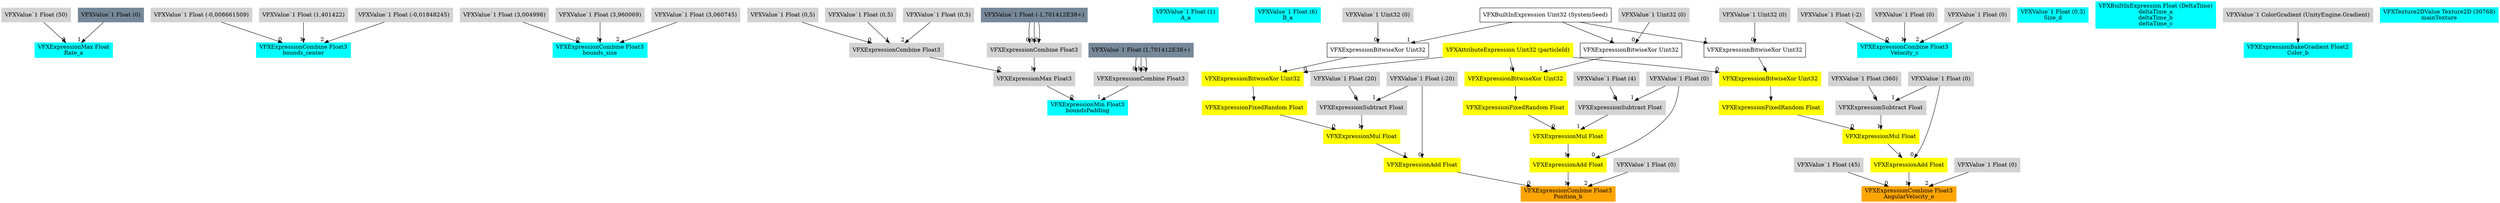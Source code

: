 digraph G {
node0 [shape="box" color="cyan" style="filled" label="VFXExpressionMax Float
Rate_a"]
node1 [shape="box" color="lightgray" style="filled" label="VFXValue`1 Float (50)"]
node2 [shape="box" color="lightslategray" style="filled" label="VFXValue`1 Float (0)"]
node3 [shape="box" color="cyan" style="filled" label="VFXExpressionCombine Float3
bounds_center"]
node4 [shape="box" color="lightgray" style="filled" label="VFXValue`1 Float (-0,008661509)"]
node5 [shape="box" color="lightgray" style="filled" label="VFXValue`1 Float (1,401422)"]
node6 [shape="box" color="lightgray" style="filled" label="VFXValue`1 Float (-0,01848245)"]
node7 [shape="box" color="cyan" style="filled" label="VFXExpressionCombine Float3
bounds_size"]
node8 [shape="box" color="lightgray" style="filled" label="VFXValue`1 Float (3,004998)"]
node9 [shape="box" color="lightgray" style="filled" label="VFXValue`1 Float (3,960069)"]
node10 [shape="box" color="lightgray" style="filled" label="VFXValue`1 Float (3,060745)"]
node11 [shape="box" color="cyan" style="filled" label="VFXExpressionMin Float3
boundsPadding"]
node12 [shape="box" color="lightgray" style="filled" label="VFXExpressionMax Float3"]
node13 [shape="box" color="lightgray" style="filled" label="VFXExpressionCombine Float3"]
node14 [shape="box" color="lightgray" style="filled" label="VFXValue`1 Float (0,5)"]
node15 [shape="box" color="lightgray" style="filled" label="VFXValue`1 Float (0,5)"]
node16 [shape="box" color="lightgray" style="filled" label="VFXValue`1 Float (0,5)"]
node17 [shape="box" color="lightgray" style="filled" label="VFXExpressionCombine Float3"]
node18 [shape="box" color="lightslategray" style="filled" label="VFXValue`1 Float (-1,701412E؜+38)"]
node19 [shape="box" color="lightgray" style="filled" label="VFXExpressionCombine Float3"]
node20 [shape="box" color="lightslategray" style="filled" label="VFXValue`1 Float (1,701412E؜+38)"]
node21 [shape="box" color="cyan" style="filled" label="VFXValue`1 Float (1)
A_a"]
node22 [shape="box" color="cyan" style="filled" label="VFXValue`1 Float (6)
B_a"]
node23 [shape="box" color="orange" style="filled" label="VFXExpressionCombine Float3
Position_b"]
node24 [shape="box" color="yellow" style="filled" label="VFXExpressionAdd Float"]
node25 [shape="box" color="lightgray" style="filled" label="VFXValue`1 Float (-20)"]
node26 [shape="box" color="yellow" style="filled" label="VFXExpressionMul Float"]
node27 [shape="box" color="yellow" style="filled" label="VFXExpressionFixedRandom Float"]
node28 [shape="box" color="yellow" style="filled" label="VFXExpressionBitwiseXor Uint32"]
node29 [shape="box" color="yellow" style="filled" label="VFXAttributeExpression Uint32 (particleId)"]
node30 [shape="box" label="VFXExpressionBitwiseXor Uint32"]
node31 [shape="box" color="lightgray" style="filled" label="VFXValue`1 Uint32 (0)"]
node32 [shape="box" label="VFXBuiltInExpression Uint32 (SystemSeed)"]
node33 [shape="box" color="lightgray" style="filled" label="VFXExpressionSubtract Float"]
node34 [shape="box" color="lightgray" style="filled" label="VFXValue`1 Float (20)"]
node35 [shape="box" color="yellow" style="filled" label="VFXExpressionAdd Float"]
node36 [shape="box" color="lightgray" style="filled" label="VFXValue`1 Float (0)"]
node37 [shape="box" color="yellow" style="filled" label="VFXExpressionMul Float"]
node38 [shape="box" color="yellow" style="filled" label="VFXExpressionFixedRandom Float"]
node39 [shape="box" color="yellow" style="filled" label="VFXExpressionBitwiseXor Uint32"]
node40 [shape="box" label="VFXExpressionBitwiseXor Uint32"]
node41 [shape="box" color="lightgray" style="filled" label="VFXValue`1 Uint32 (0)"]
node42 [shape="box" color="lightgray" style="filled" label="VFXExpressionSubtract Float"]
node43 [shape="box" color="lightgray" style="filled" label="VFXValue`1 Float (4)"]
node44 [shape="box" color="lightgray" style="filled" label="VFXValue`1 Float (0)"]
node45 [shape="box" color="cyan" style="filled" label="VFXExpressionCombine Float3
Velocity_c"]
node46 [shape="box" color="lightgray" style="filled" label="VFXValue`1 Float (-2)"]
node47 [shape="box" color="lightgray" style="filled" label="VFXValue`1 Float (0)"]
node48 [shape="box" color="lightgray" style="filled" label="VFXValue`1 Float (0)"]
node49 [shape="box" color="cyan" style="filled" label="VFXValue`1 Float (0,3)
Size_d"]
node50 [shape="box" color="orange" style="filled" label="VFXExpressionCombine Float3
AngularVelocity_e"]
node51 [shape="box" color="lightgray" style="filled" label="VFXValue`1 Float (45)"]
node52 [shape="box" color="yellow" style="filled" label="VFXExpressionAdd Float"]
node53 [shape="box" color="lightgray" style="filled" label="VFXValue`1 Float (0)"]
node54 [shape="box" color="yellow" style="filled" label="VFXExpressionMul Float"]
node55 [shape="box" color="yellow" style="filled" label="VFXExpressionFixedRandom Float"]
node56 [shape="box" color="yellow" style="filled" label="VFXExpressionBitwiseXor Uint32"]
node57 [shape="box" label="VFXExpressionBitwiseXor Uint32"]
node58 [shape="box" color="lightgray" style="filled" label="VFXValue`1 Uint32 (0)"]
node59 [shape="box" color="lightgray" style="filled" label="VFXExpressionSubtract Float"]
node60 [shape="box" color="lightgray" style="filled" label="VFXValue`1 Float (360)"]
node61 [shape="box" color="lightgray" style="filled" label="VFXValue`1 Float (0)"]
node62 [shape="box" color="cyan" style="filled" label="VFXBuiltInExpression Float (DeltaTime)
deltaTime_a
deltaTime_b
deltaTime_c"]
node63 [shape="box" color="cyan" style="filled" label="VFXExpressionBakeGradient Float2
Color_b"]
node64 [shape="box" color="lightgray" style="filled" label="VFXValue`1 ColorGradient (UnityEngine.Gradient)"]
node65 [shape="box" color="cyan" style="filled" label="VFXTexture2DValue Texture2D (30768)
mainTexture"]
node1 -> node0 [headlabel="0"]
node2 -> node0 [headlabel="1"]
node4 -> node3 [headlabel="0"]
node5 -> node3 [headlabel="1"]
node6 -> node3 [headlabel="2"]
node8 -> node7 [headlabel="0"]
node9 -> node7 [headlabel="1"]
node10 -> node7 [headlabel="2"]
node12 -> node11 [headlabel="0"]
node19 -> node11 [headlabel="1"]
node13 -> node12 [headlabel="0"]
node17 -> node12 [headlabel="1"]
node14 -> node13 [headlabel="0"]
node15 -> node13 [headlabel="1"]
node16 -> node13 [headlabel="2"]
node18 -> node17 [headlabel="0"]
node18 -> node17 [headlabel="1"]
node18 -> node17 [headlabel="2"]
node20 -> node19 [headlabel="0"]
node20 -> node19 [headlabel="1"]
node20 -> node19 [headlabel="2"]
node24 -> node23 [headlabel="0"]
node35 -> node23 [headlabel="1"]
node44 -> node23 [headlabel="2"]
node25 -> node24 [headlabel="0"]
node26 -> node24 [headlabel="1"]
node27 -> node26 [headlabel="0"]
node33 -> node26 [headlabel="1"]
node28 -> node27 
node29 -> node28 [headlabel="0"]
node30 -> node28 [headlabel="1"]
node31 -> node30 [headlabel="0"]
node32 -> node30 [headlabel="1"]
node34 -> node33 [headlabel="0"]
node25 -> node33 [headlabel="1"]
node36 -> node35 [headlabel="0"]
node37 -> node35 [headlabel="1"]
node38 -> node37 [headlabel="0"]
node42 -> node37 [headlabel="1"]
node39 -> node38 
node29 -> node39 [headlabel="0"]
node40 -> node39 [headlabel="1"]
node41 -> node40 [headlabel="0"]
node32 -> node40 [headlabel="1"]
node43 -> node42 [headlabel="0"]
node36 -> node42 [headlabel="1"]
node46 -> node45 [headlabel="0"]
node47 -> node45 [headlabel="1"]
node48 -> node45 [headlabel="2"]
node51 -> node50 [headlabel="0"]
node52 -> node50 [headlabel="1"]
node61 -> node50 [headlabel="2"]
node53 -> node52 [headlabel="0"]
node54 -> node52 [headlabel="1"]
node55 -> node54 [headlabel="0"]
node59 -> node54 [headlabel="1"]
node56 -> node55 
node29 -> node56 [headlabel="0"]
node57 -> node56 [headlabel="1"]
node58 -> node57 [headlabel="0"]
node32 -> node57 [headlabel="1"]
node60 -> node59 [headlabel="0"]
node53 -> node59 [headlabel="1"]
node64 -> node63 
}
